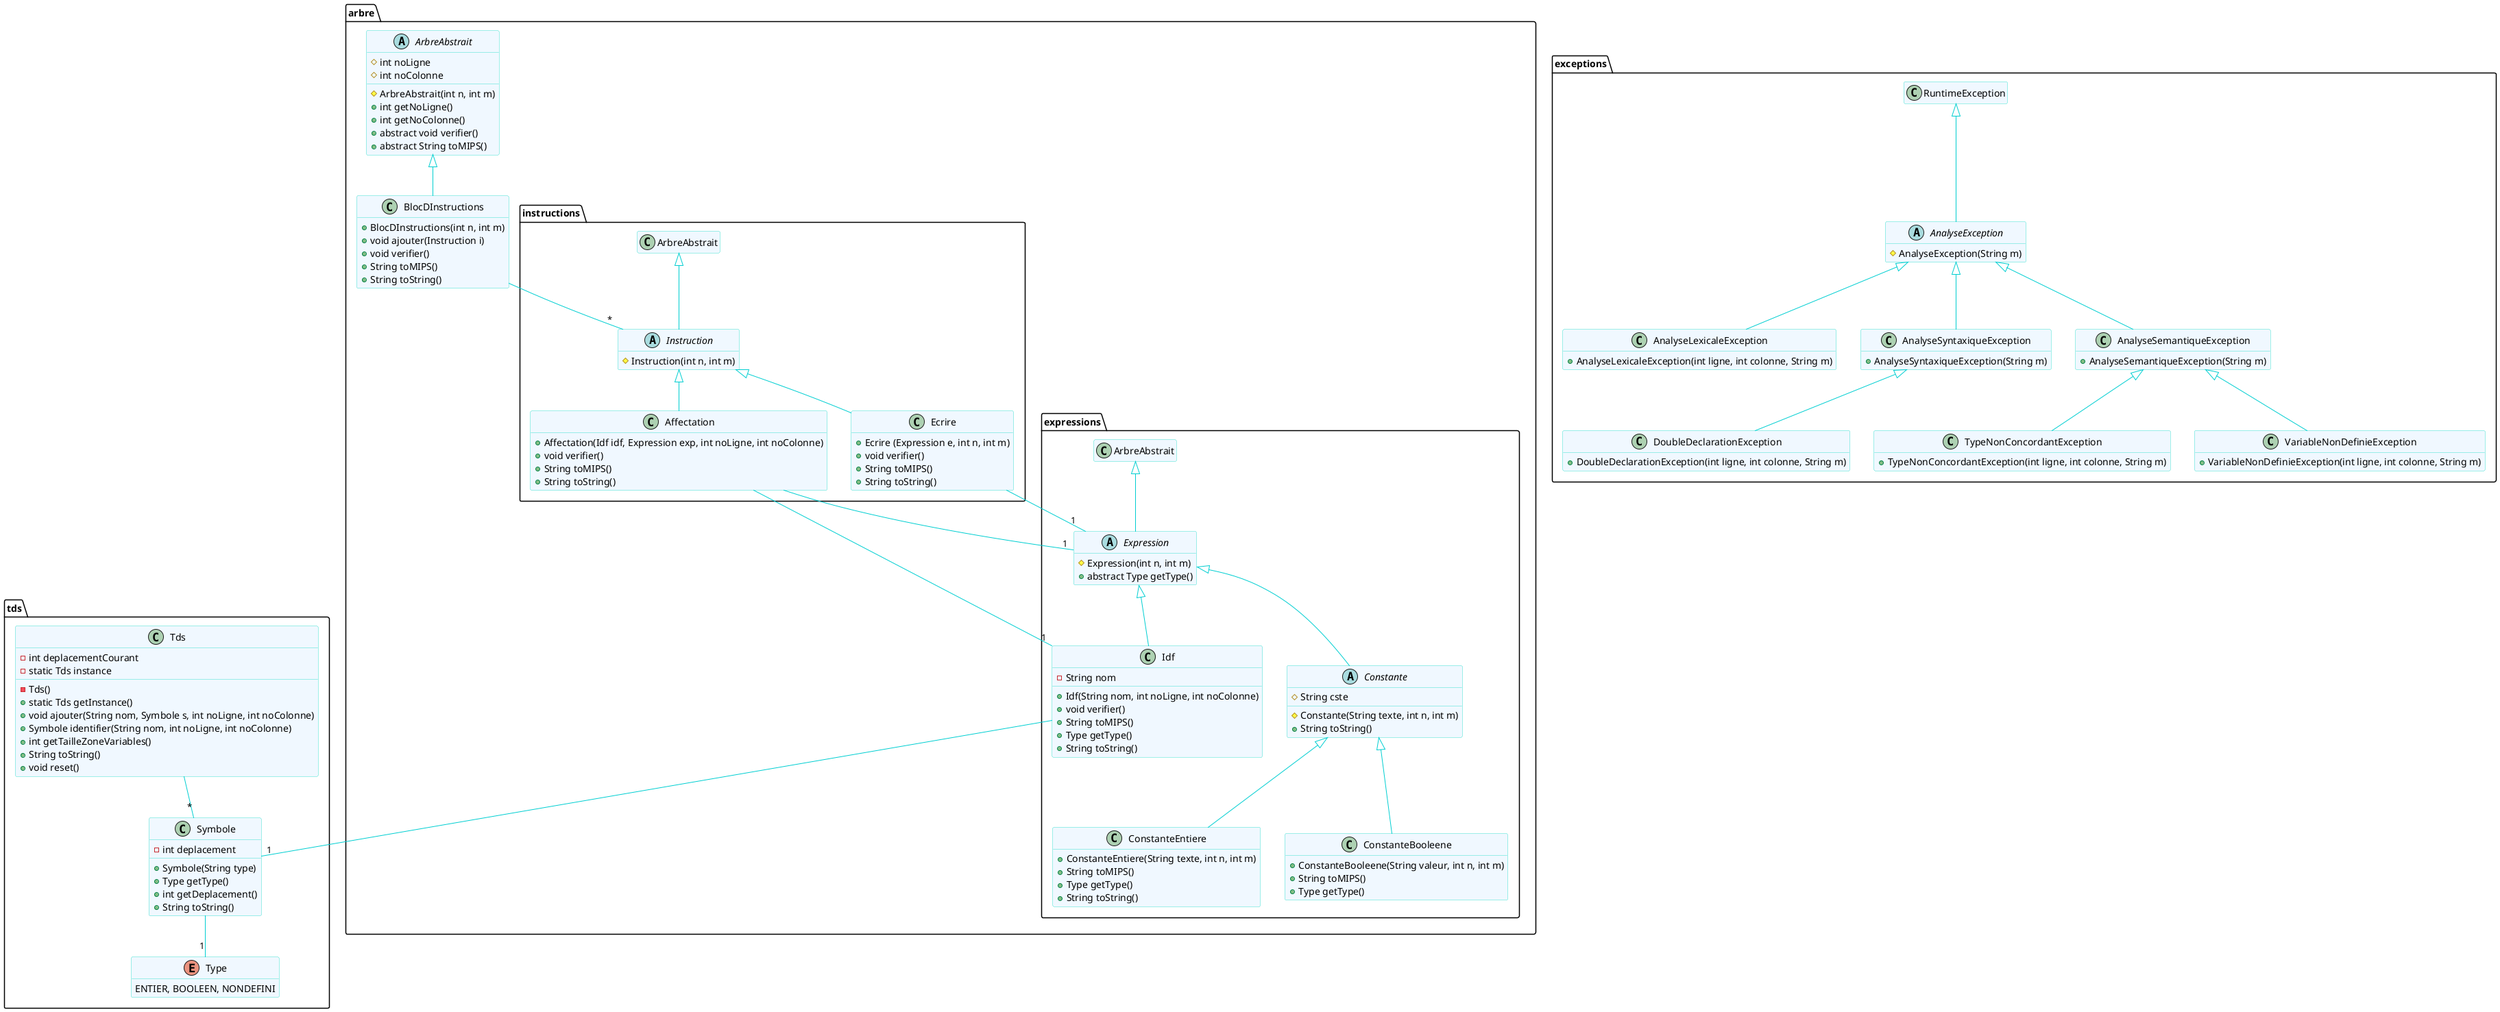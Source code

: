 @startuml
skinparam class {
BackgroundColor AliceBlue
ArrowColor DarkTurquoise
BorderColor Turquoise
}

skinparam stereotypeCBackgroundColor DarkTurquoise
skinparam stereotypeIBackgroundColor Magenta
skinparam stereotypeABackgroundColor Yellow

hide stereotype
hide empty member

package tds {
	class Symbole {
		- int deplacement
		+ Symbole(String type)
		+ Type getType()
		+ int getDeplacement()
		+ String toString()
	}
	Symbole --"1" Type

	class Tds {
		- int deplacementCourant
		- static Tds instance
		- Tds()
		+ static Tds getInstance()
		+ void ajouter(String nom, Symbole s, int noLigne, int noColonne)
		+ Symbole identifier(String nom, int noLigne, int noColonne)
		+ int getTailleZoneVariables()
		+ String toString()
		+ void reset()
	}
	Tds --"*" Symbole

	enum Type {
		ENTIER, BOOLEEN, NONDEFINI
	}
}

package arbre {

	package expressions {

		abstract class Constante extends Expression {
			# String cste
			# Constante(String texte, int n, int m)
			+ String toString()
		}

		class ConstanteEntiere extends Constante {
			+ ConstanteEntiere(String texte, int n, int m)
			+ String toMIPS()
			+ Type getType()
			+ String toString()
		}

		class ConstanteBooleene extends Constante {
			+ ConstanteBooleene(String valeur, int n, int m)
			+ String toMIPS()
			+ Type getType()
		}

		abstract class Expression extends ArbreAbstrait{
			# Expression(int n, int m)
			+ abstract Type getType()
		}

		class Idf extends Expression {
			- String nom
			+ Idf(String nom, int noLigne, int noColonne)
			+ void verifier()
			+ String toMIPS()
			+ Type getType()
			+ String toString()
		}
		Idf --"1" Symbole

	}
	package instructions {

		class Affectation extends Instruction {
			+ Affectation(Idf idf, Expression exp, int noLigne, int noColonne)
			+ void verifier()
			+ String toMIPS()
			+ String toString()
		}
		Affectation --"1" Idf
		Affectation --"1" Expression

		class Ecrire extends Instruction{
			+ Ecrire (Expression e, int n, int m)
			+ void verifier()
			+ String toMIPS()
			+ String toString()
		}
		Ecrire --"1" Expression

		abstract class Instruction extends ArbreAbstrait{
  	 	# Instruction(int n, int m)
		}



	}

	abstract class ArbreAbstrait {
   # int noLigne
   # int noColonne
   # ArbreAbstrait(int n, int m)
	 + int getNoLigne()
	 + int getNoColonne()
   + abstract void verifier()
   + abstract String toMIPS()
	}

	class BlocDInstructions extends ArbreAbstrait {
		+ BlocDInstructions(int n, int m)
		+ void ajouter(Instruction i)
		+ void verifier()
		+ String toMIPS()
		+ String toString()
	}
	BlocDInstructions --"*" Instruction



}

package exceptions {
	abstract class AnalyseException extends RuntimeException {
		# AnalyseException(String m)
	}

	class AnalyseLexicaleException extends AnalyseException {
		+ AnalyseLexicaleException(int ligne, int colonne, String m)
	}

	class AnalyseSyntaxiqueException extends AnalyseException {
		+ AnalyseSyntaxiqueException(String m)
	}

	class AnalyseSemantiqueException extends AnalyseException{
		+ AnalyseSemantiqueException(String m)
	}

	class DoubleDeclarationException extends AnalyseSyntaxiqueException {
		+ DoubleDeclarationException(int ligne, int colonne, String m)
	}

	class TypeNonConcordantException extends AnalyseSemantiqueException {
		+ TypeNonConcordantException(int ligne, int colonne, String m)
	}

	class VariableNonDefinieException extends AnalyseSemantiqueException {
		+ VariableNonDefinieException(int ligne, int colonne, String m)
	}

}
@enduml